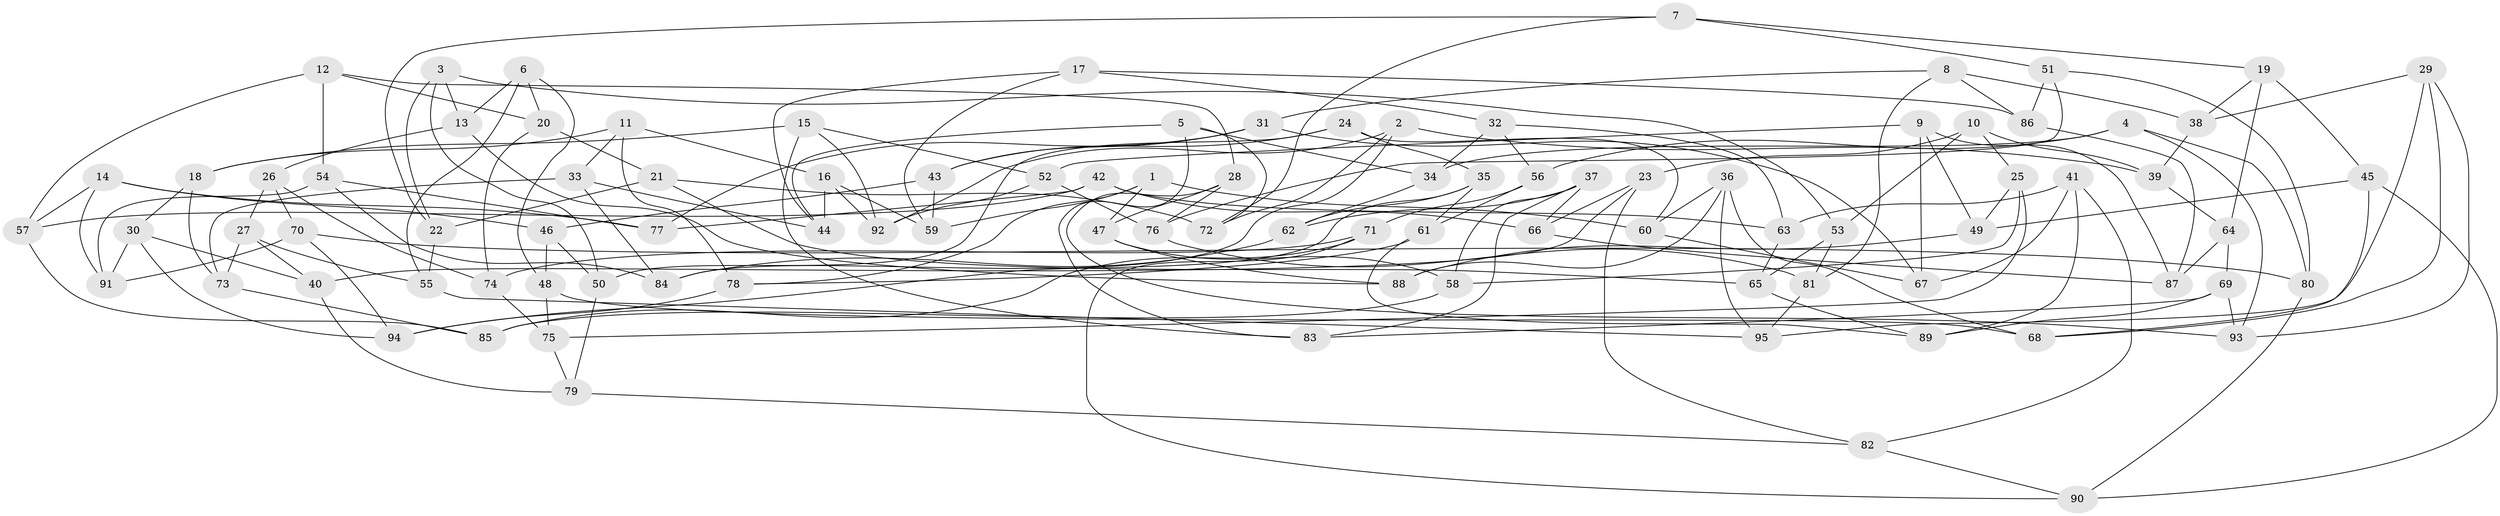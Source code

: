 // coarse degree distribution, {6: 0.5423728813559322, 4: 0.3898305084745763, 5: 0.06779661016949153}
// Generated by graph-tools (version 1.1) at 2025/24/03/03/25 07:24:22]
// undirected, 95 vertices, 190 edges
graph export_dot {
graph [start="1"]
  node [color=gray90,style=filled];
  1;
  2;
  3;
  4;
  5;
  6;
  7;
  8;
  9;
  10;
  11;
  12;
  13;
  14;
  15;
  16;
  17;
  18;
  19;
  20;
  21;
  22;
  23;
  24;
  25;
  26;
  27;
  28;
  29;
  30;
  31;
  32;
  33;
  34;
  35;
  36;
  37;
  38;
  39;
  40;
  41;
  42;
  43;
  44;
  45;
  46;
  47;
  48;
  49;
  50;
  51;
  52;
  53;
  54;
  55;
  56;
  57;
  58;
  59;
  60;
  61;
  62;
  63;
  64;
  65;
  66;
  67;
  68;
  69;
  70;
  71;
  72;
  73;
  74;
  75;
  76;
  77;
  78;
  79;
  80;
  81;
  82;
  83;
  84;
  85;
  86;
  87;
  88;
  89;
  90;
  91;
  92;
  93;
  94;
  95;
  1 -- 60;
  1 -- 78;
  1 -- 47;
  1 -- 59;
  2 -- 92;
  2 -- 72;
  2 -- 39;
  2 -- 84;
  3 -- 22;
  3 -- 13;
  3 -- 53;
  3 -- 50;
  4 -- 80;
  4 -- 93;
  4 -- 34;
  4 -- 56;
  5 -- 83;
  5 -- 44;
  5 -- 34;
  5 -- 72;
  6 -- 48;
  6 -- 55;
  6 -- 13;
  6 -- 20;
  7 -- 51;
  7 -- 72;
  7 -- 19;
  7 -- 22;
  8 -- 86;
  8 -- 38;
  8 -- 31;
  8 -- 81;
  9 -- 52;
  9 -- 49;
  9 -- 67;
  9 -- 87;
  10 -- 23;
  10 -- 53;
  10 -- 25;
  10 -- 39;
  11 -- 78;
  11 -- 33;
  11 -- 18;
  11 -- 16;
  12 -- 57;
  12 -- 28;
  12 -- 54;
  12 -- 20;
  13 -- 26;
  13 -- 88;
  14 -- 57;
  14 -- 77;
  14 -- 91;
  14 -- 46;
  15 -- 52;
  15 -- 18;
  15 -- 92;
  15 -- 83;
  16 -- 44;
  16 -- 92;
  16 -- 59;
  17 -- 44;
  17 -- 59;
  17 -- 32;
  17 -- 86;
  18 -- 30;
  18 -- 73;
  19 -- 64;
  19 -- 45;
  19 -- 38;
  20 -- 74;
  20 -- 21;
  21 -- 65;
  21 -- 22;
  21 -- 72;
  22 -- 55;
  23 -- 66;
  23 -- 40;
  23 -- 82;
  24 -- 43;
  24 -- 35;
  24 -- 60;
  24 -- 50;
  25 -- 49;
  25 -- 75;
  25 -- 58;
  26 -- 74;
  26 -- 70;
  26 -- 27;
  27 -- 73;
  27 -- 55;
  27 -- 40;
  28 -- 76;
  28 -- 93;
  28 -- 47;
  29 -- 93;
  29 -- 95;
  29 -- 68;
  29 -- 38;
  30 -- 91;
  30 -- 94;
  30 -- 40;
  31 -- 67;
  31 -- 43;
  31 -- 77;
  32 -- 56;
  32 -- 63;
  32 -- 34;
  33 -- 73;
  33 -- 44;
  33 -- 84;
  34 -- 62;
  35 -- 61;
  35 -- 62;
  35 -- 94;
  36 -- 88;
  36 -- 60;
  36 -- 68;
  36 -- 95;
  37 -- 58;
  37 -- 83;
  37 -- 66;
  37 -- 62;
  38 -- 39;
  39 -- 64;
  40 -- 79;
  41 -- 82;
  41 -- 89;
  41 -- 67;
  41 -- 63;
  42 -- 57;
  42 -- 63;
  42 -- 77;
  42 -- 66;
  43 -- 59;
  43 -- 46;
  45 -- 90;
  45 -- 49;
  45 -- 68;
  46 -- 48;
  46 -- 50;
  47 -- 58;
  47 -- 88;
  48 -- 68;
  48 -- 75;
  49 -- 88;
  50 -- 79;
  51 -- 86;
  51 -- 80;
  51 -- 76;
  52 -- 92;
  52 -- 76;
  53 -- 65;
  53 -- 81;
  54 -- 91;
  54 -- 77;
  54 -- 84;
  55 -- 95;
  56 -- 61;
  56 -- 71;
  57 -- 85;
  58 -- 85;
  60 -- 67;
  61 -- 89;
  61 -- 78;
  62 -- 84;
  63 -- 65;
  64 -- 69;
  64 -- 87;
  65 -- 89;
  66 -- 87;
  69 -- 93;
  69 -- 89;
  69 -- 83;
  70 -- 94;
  70 -- 91;
  70 -- 80;
  71 -- 90;
  71 -- 74;
  71 -- 85;
  73 -- 85;
  74 -- 75;
  75 -- 79;
  76 -- 81;
  78 -- 94;
  79 -- 82;
  80 -- 90;
  81 -- 95;
  82 -- 90;
  86 -- 87;
}
